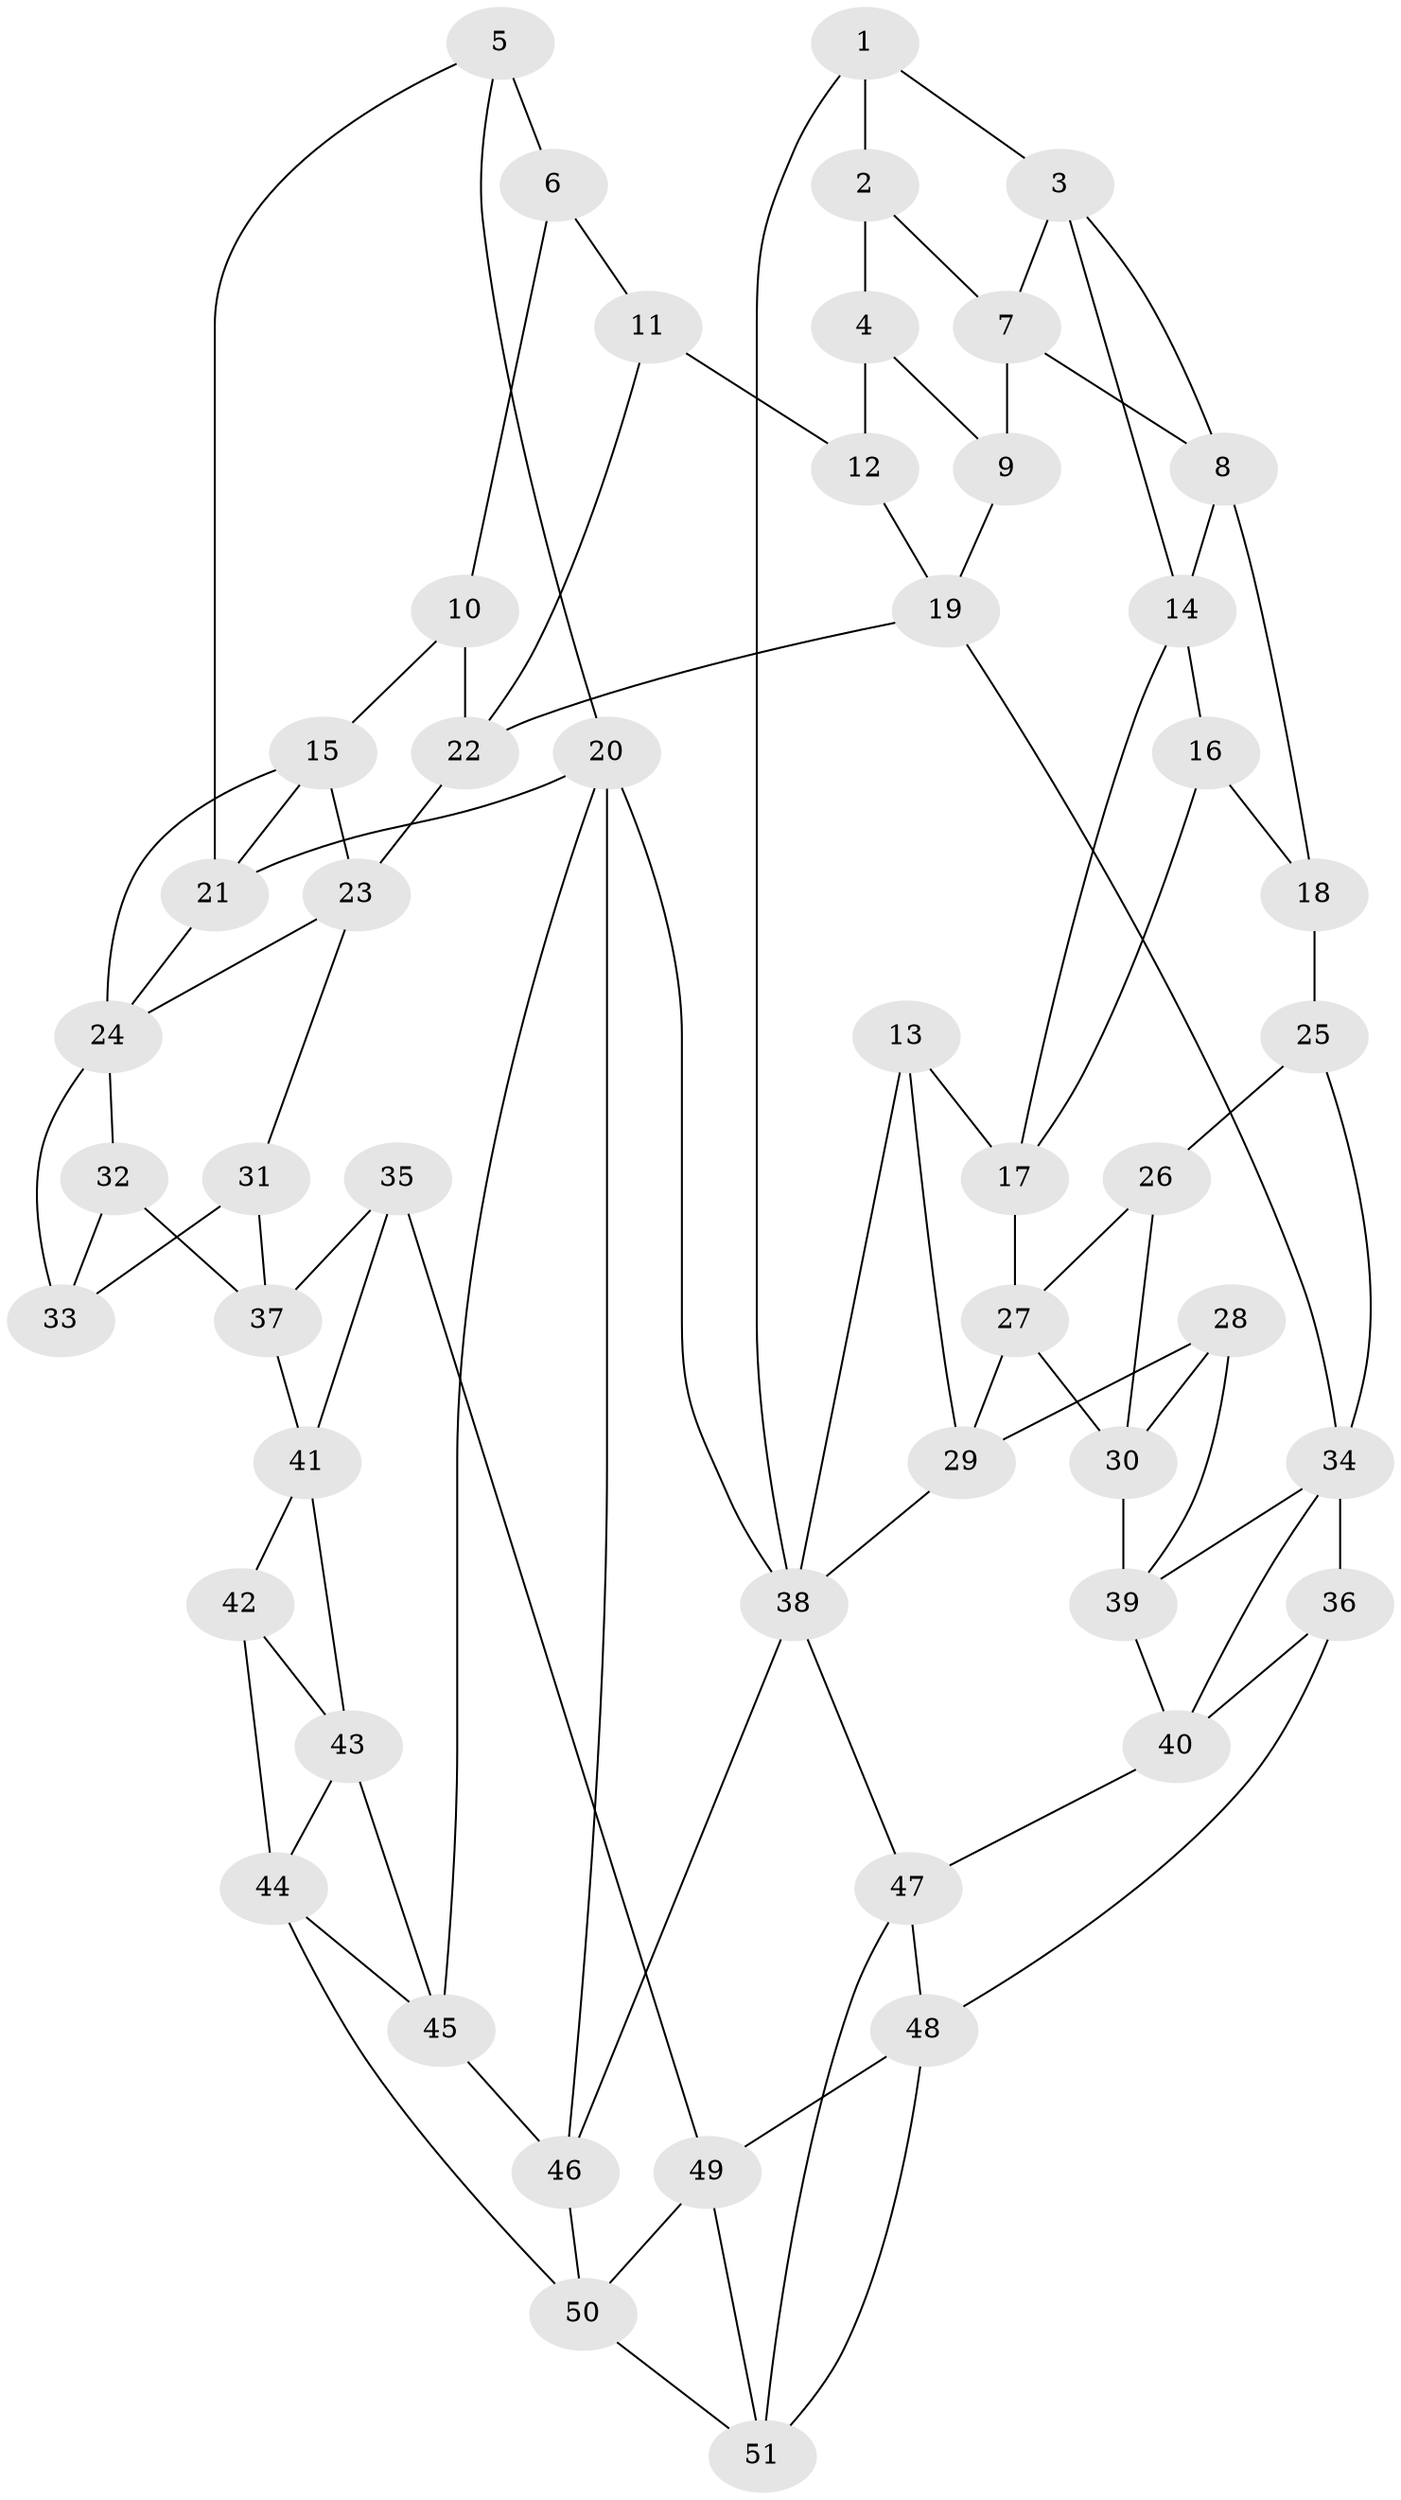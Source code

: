 // original degree distribution, {3: 0.0196078431372549, 6: 0.24509803921568626, 5: 0.47058823529411764, 4: 0.2647058823529412}
// Generated by graph-tools (version 1.1) at 2025/03/03/09/25 03:03:15]
// undirected, 51 vertices, 94 edges
graph export_dot {
graph [start="1"]
  node [color=gray90,style=filled];
  1;
  2;
  3;
  4;
  5;
  6;
  7;
  8;
  9;
  10;
  11;
  12;
  13;
  14;
  15;
  16;
  17;
  18;
  19;
  20;
  21;
  22;
  23;
  24;
  25;
  26;
  27;
  28;
  29;
  30;
  31;
  32;
  33;
  34;
  35;
  36;
  37;
  38;
  39;
  40;
  41;
  42;
  43;
  44;
  45;
  46;
  47;
  48;
  49;
  50;
  51;
  1 -- 2 [weight=1.0];
  1 -- 3 [weight=1.0];
  1 -- 38 [weight=1.0];
  2 -- 4 [weight=2.0];
  2 -- 7 [weight=1.0];
  3 -- 7 [weight=1.0];
  3 -- 8 [weight=1.0];
  3 -- 14 [weight=1.0];
  4 -- 9 [weight=1.0];
  4 -- 12 [weight=1.0];
  5 -- 6 [weight=2.0];
  5 -- 20 [weight=1.0];
  5 -- 21 [weight=1.0];
  6 -- 10 [weight=1.0];
  6 -- 11 [weight=1.0];
  7 -- 8 [weight=1.0];
  7 -- 9 [weight=1.0];
  8 -- 14 [weight=1.0];
  8 -- 18 [weight=1.0];
  9 -- 19 [weight=1.0];
  10 -- 15 [weight=1.0];
  10 -- 22 [weight=1.0];
  11 -- 12 [weight=2.0];
  11 -- 22 [weight=1.0];
  12 -- 19 [weight=1.0];
  13 -- 17 [weight=1.0];
  13 -- 29 [weight=1.0];
  13 -- 38 [weight=1.0];
  14 -- 16 [weight=1.0];
  14 -- 17 [weight=1.0];
  15 -- 21 [weight=1.0];
  15 -- 23 [weight=1.0];
  15 -- 24 [weight=1.0];
  16 -- 17 [weight=1.0];
  16 -- 18 [weight=1.0];
  17 -- 27 [weight=1.0];
  18 -- 25 [weight=2.0];
  19 -- 22 [weight=1.0];
  19 -- 34 [weight=1.0];
  20 -- 21 [weight=1.0];
  20 -- 38 [weight=1.0];
  20 -- 45 [weight=1.0];
  20 -- 46 [weight=1.0];
  21 -- 24 [weight=1.0];
  22 -- 23 [weight=1.0];
  23 -- 24 [weight=1.0];
  23 -- 31 [weight=1.0];
  24 -- 32 [weight=1.0];
  24 -- 33 [weight=2.0];
  25 -- 26 [weight=1.0];
  25 -- 34 [weight=1.0];
  26 -- 27 [weight=1.0];
  26 -- 30 [weight=1.0];
  27 -- 29 [weight=1.0];
  27 -- 30 [weight=1.0];
  28 -- 29 [weight=1.0];
  28 -- 30 [weight=1.0];
  28 -- 39 [weight=1.0];
  29 -- 38 [weight=1.0];
  30 -- 39 [weight=1.0];
  31 -- 33 [weight=1.0];
  31 -- 37 [weight=1.0];
  32 -- 33 [weight=1.0];
  32 -- 37 [weight=1.0];
  34 -- 36 [weight=1.0];
  34 -- 39 [weight=1.0];
  34 -- 40 [weight=1.0];
  35 -- 37 [weight=1.0];
  35 -- 41 [weight=1.0];
  35 -- 49 [weight=1.0];
  36 -- 40 [weight=1.0];
  36 -- 48 [weight=1.0];
  37 -- 41 [weight=1.0];
  38 -- 46 [weight=1.0];
  38 -- 47 [weight=1.0];
  39 -- 40 [weight=1.0];
  40 -- 47 [weight=1.0];
  41 -- 42 [weight=1.0];
  41 -- 43 [weight=1.0];
  42 -- 43 [weight=1.0];
  42 -- 44 [weight=1.0];
  43 -- 44 [weight=1.0];
  43 -- 45 [weight=1.0];
  44 -- 45 [weight=1.0];
  44 -- 50 [weight=1.0];
  45 -- 46 [weight=1.0];
  46 -- 50 [weight=1.0];
  47 -- 48 [weight=1.0];
  47 -- 51 [weight=1.0];
  48 -- 49 [weight=1.0];
  48 -- 51 [weight=1.0];
  49 -- 50 [weight=1.0];
  49 -- 51 [weight=1.0];
  50 -- 51 [weight=1.0];
}
